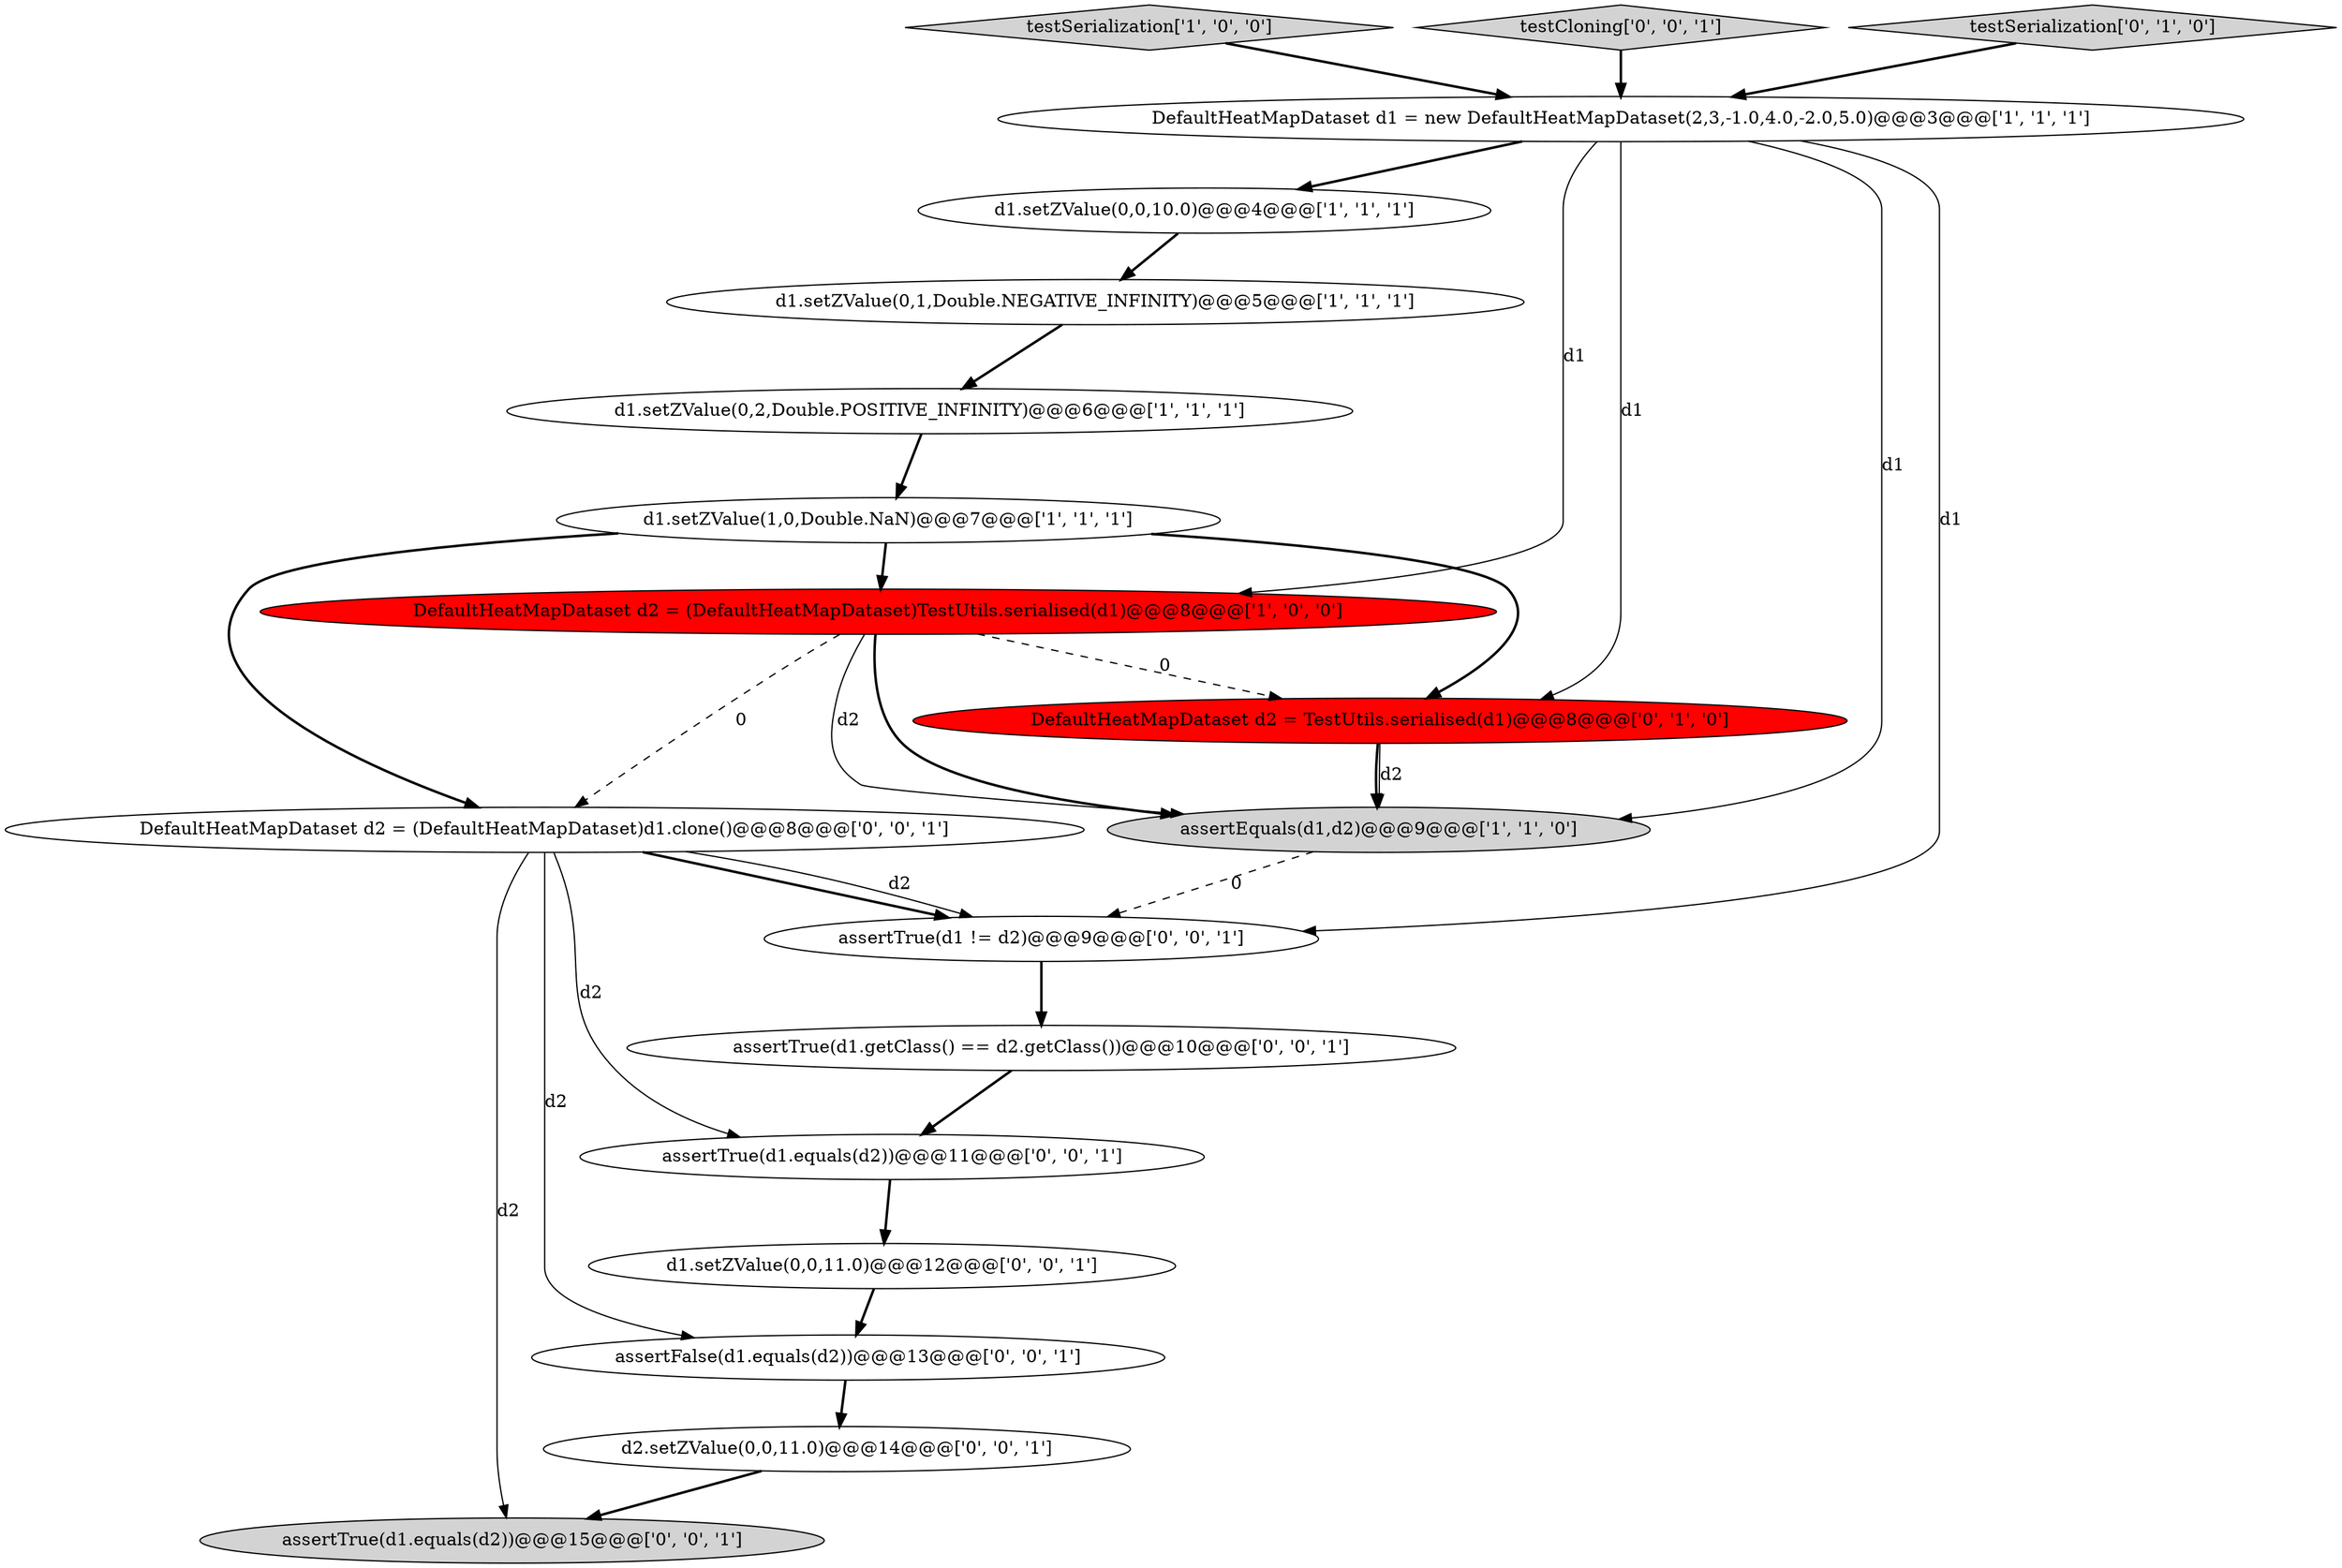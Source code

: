 digraph {
2 [style = filled, label = "d1.setZValue(1,0,Double.NaN)@@@7@@@['1', '1', '1']", fillcolor = white, shape = ellipse image = "AAA0AAABBB1BBB"];
10 [style = filled, label = "DefaultHeatMapDataset d2 = (DefaultHeatMapDataset)d1.clone()@@@8@@@['0', '0', '1']", fillcolor = white, shape = ellipse image = "AAA0AAABBB3BBB"];
18 [style = filled, label = "assertTrue(d1 != d2)@@@9@@@['0', '0', '1']", fillcolor = white, shape = ellipse image = "AAA0AAABBB3BBB"];
14 [style = filled, label = "assertTrue(d1.equals(d2))@@@15@@@['0', '0', '1']", fillcolor = lightgray, shape = ellipse image = "AAA0AAABBB3BBB"];
6 [style = filled, label = "testSerialization['1', '0', '0']", fillcolor = lightgray, shape = diamond image = "AAA0AAABBB1BBB"];
15 [style = filled, label = "d1.setZValue(0,0,11.0)@@@12@@@['0', '0', '1']", fillcolor = white, shape = ellipse image = "AAA0AAABBB3BBB"];
0 [style = filled, label = "d1.setZValue(0,1,Double.NEGATIVE_INFINITY)@@@5@@@['1', '1', '1']", fillcolor = white, shape = ellipse image = "AAA0AAABBB1BBB"];
12 [style = filled, label = "assertFalse(d1.equals(d2))@@@13@@@['0', '0', '1']", fillcolor = white, shape = ellipse image = "AAA0AAABBB3BBB"];
5 [style = filled, label = "DefaultHeatMapDataset d2 = (DefaultHeatMapDataset)TestUtils.serialised(d1)@@@8@@@['1', '0', '0']", fillcolor = red, shape = ellipse image = "AAA1AAABBB1BBB"];
17 [style = filled, label = "testCloning['0', '0', '1']", fillcolor = lightgray, shape = diamond image = "AAA0AAABBB3BBB"];
16 [style = filled, label = "assertTrue(d1.equals(d2))@@@11@@@['0', '0', '1']", fillcolor = white, shape = ellipse image = "AAA0AAABBB3BBB"];
7 [style = filled, label = "d1.setZValue(0,0,10.0)@@@4@@@['1', '1', '1']", fillcolor = white, shape = ellipse image = "AAA0AAABBB1BBB"];
1 [style = filled, label = "d1.setZValue(0,2,Double.POSITIVE_INFINITY)@@@6@@@['1', '1', '1']", fillcolor = white, shape = ellipse image = "AAA0AAABBB1BBB"];
9 [style = filled, label = "testSerialization['0', '1', '0']", fillcolor = lightgray, shape = diamond image = "AAA0AAABBB2BBB"];
3 [style = filled, label = "DefaultHeatMapDataset d1 = new DefaultHeatMapDataset(2,3,-1.0,4.0,-2.0,5.0)@@@3@@@['1', '1', '1']", fillcolor = white, shape = ellipse image = "AAA0AAABBB1BBB"];
11 [style = filled, label = "assertTrue(d1.getClass() == d2.getClass())@@@10@@@['0', '0', '1']", fillcolor = white, shape = ellipse image = "AAA0AAABBB3BBB"];
13 [style = filled, label = "d2.setZValue(0,0,11.0)@@@14@@@['0', '0', '1']", fillcolor = white, shape = ellipse image = "AAA0AAABBB3BBB"];
8 [style = filled, label = "DefaultHeatMapDataset d2 = TestUtils.serialised(d1)@@@8@@@['0', '1', '0']", fillcolor = red, shape = ellipse image = "AAA1AAABBB2BBB"];
4 [style = filled, label = "assertEquals(d1,d2)@@@9@@@['1', '1', '0']", fillcolor = lightgray, shape = ellipse image = "AAA0AAABBB1BBB"];
11->16 [style = bold, label=""];
6->3 [style = bold, label=""];
10->18 [style = bold, label=""];
16->15 [style = bold, label=""];
4->18 [style = dashed, label="0"];
5->4 [style = solid, label="d2"];
18->11 [style = bold, label=""];
7->0 [style = bold, label=""];
3->8 [style = solid, label="d1"];
2->10 [style = bold, label=""];
3->4 [style = solid, label="d1"];
10->12 [style = solid, label="d2"];
12->13 [style = bold, label=""];
5->10 [style = dashed, label="0"];
3->7 [style = bold, label=""];
0->1 [style = bold, label=""];
5->4 [style = bold, label=""];
8->4 [style = solid, label="d2"];
10->18 [style = solid, label="d2"];
17->3 [style = bold, label=""];
5->8 [style = dashed, label="0"];
9->3 [style = bold, label=""];
3->5 [style = solid, label="d1"];
1->2 [style = bold, label=""];
15->12 [style = bold, label=""];
8->4 [style = bold, label=""];
10->16 [style = solid, label="d2"];
13->14 [style = bold, label=""];
10->14 [style = solid, label="d2"];
2->8 [style = bold, label=""];
2->5 [style = bold, label=""];
3->18 [style = solid, label="d1"];
}
